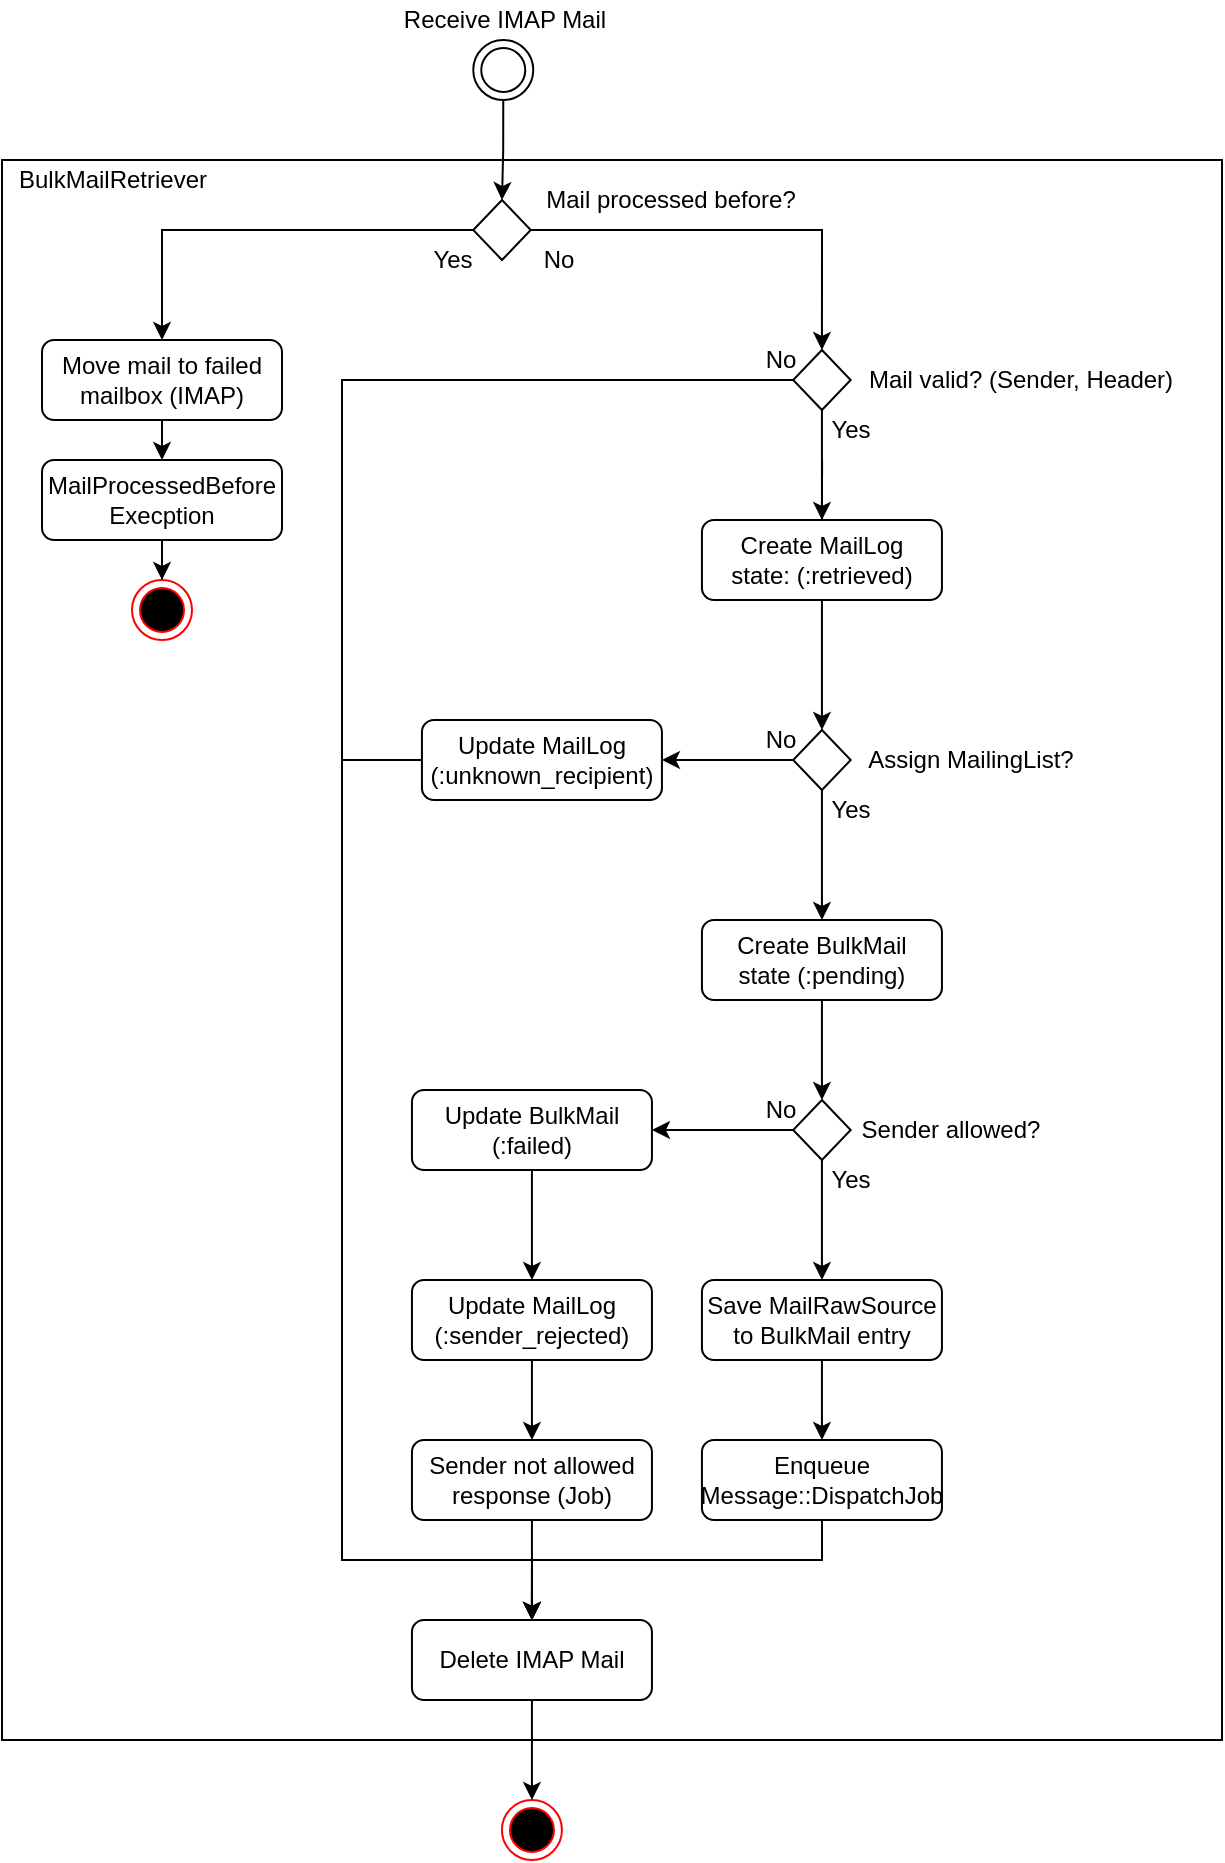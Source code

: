 <mxfile version="15.8.6" type="device"><diagram id="C5RBs43oDa-KdzZeNtuy" name="Page-1"><mxGraphModel dx="923" dy="1275" grid="1" gridSize="10" guides="1" tooltips="1" connect="1" arrows="1" fold="1" page="1" pageScale="1" pageWidth="827" pageHeight="1169" math="0" shadow="0"><root><mxCell id="WIyWlLk6GJQsqaUBKTNV-0"/><mxCell id="WIyWlLk6GJQsqaUBKTNV-1" parent="WIyWlLk6GJQsqaUBKTNV-0"/><mxCell id="dEIOVO7-n2dO_YuL5tAZ-57" value="" style="rounded=0;whiteSpace=wrap;html=1;" vertex="1" parent="WIyWlLk6GJQsqaUBKTNV-1"><mxGeometry x="120" y="110" width="610" height="790" as="geometry"/></mxCell><mxCell id="WIyWlLk6GJQsqaUBKTNV-6" value="" style="rhombus;whiteSpace=wrap;html=1;shadow=0;fontFamily=Helvetica;fontSize=12;align=center;strokeWidth=1;spacing=6;spacingTop=-4;" parent="WIyWlLk6GJQsqaUBKTNV-1" vertex="1"><mxGeometry x="355.63" y="130" width="28.75" height="30" as="geometry"/></mxCell><mxCell id="7kqk5AfiqWKKjKlD9xUX-3" style="edgeStyle=orthogonalEdgeStyle;rounded=0;orthogonalLoop=1;jettySize=auto;html=1;entryX=0.5;entryY=0;entryDx=0;entryDy=0;exitX=0;exitY=0.5;exitDx=0;exitDy=0;" parent="WIyWlLk6GJQsqaUBKTNV-1" source="WIyWlLk6GJQsqaUBKTNV-6" target="WIyWlLk6GJQsqaUBKTNV-11" edge="1"><mxGeometry relative="1" as="geometry"><Array as="points"><mxPoint x="200" y="145"/></Array></mxGeometry></mxCell><mxCell id="dEIOVO7-n2dO_YuL5tAZ-17" style="edgeStyle=orthogonalEdgeStyle;rounded=0;orthogonalLoop=1;jettySize=auto;html=1;entryX=0.5;entryY=0;entryDx=0;entryDy=0;" edge="1" parent="WIyWlLk6GJQsqaUBKTNV-1" source="WIyWlLk6GJQsqaUBKTNV-6" target="dEIOVO7-n2dO_YuL5tAZ-50"><mxGeometry relative="1" as="geometry"><mxPoint x="529.97" y="190" as="targetPoint"/></mxGeometry></mxCell><mxCell id="7kqk5AfiqWKKjKlD9xUX-1" style="edgeStyle=orthogonalEdgeStyle;rounded=0;orthogonalLoop=1;jettySize=auto;html=1;exitX=0.5;exitY=1;exitDx=0;exitDy=0;" parent="WIyWlLk6GJQsqaUBKTNV-1" source="dEIOVO7-n2dO_YuL5tAZ-51" target="WIyWlLk6GJQsqaUBKTNV-6" edge="1"><mxGeometry relative="1" as="geometry"><mxPoint x="370" y="90" as="sourcePoint"/></mxGeometry></mxCell><mxCell id="dEIOVO7-n2dO_YuL5tAZ-23" style="edgeStyle=orthogonalEdgeStyle;rounded=0;orthogonalLoop=1;jettySize=auto;html=1;entryX=0.5;entryY=0;entryDx=0;entryDy=0;exitX=0.5;exitY=1;exitDx=0;exitDy=0;" edge="1" parent="WIyWlLk6GJQsqaUBKTNV-1" source="dEIOVO7-n2dO_YuL5tAZ-54" target="7kqk5AfiqWKKjKlD9xUX-6"><mxGeometry relative="1" as="geometry"><mxPoint x="529.97" y="440" as="sourcePoint"/></mxGeometry></mxCell><mxCell id="7kqk5AfiqWKKjKlD9xUX-37" style="edgeStyle=orthogonalEdgeStyle;rounded=0;orthogonalLoop=1;jettySize=auto;html=1;startArrow=none;" parent="WIyWlLk6GJQsqaUBKTNV-1" source="WIyWlLk6GJQsqaUBKTNV-12" target="7kqk5AfiqWKKjKlD9xUX-36" edge="1"><mxGeometry relative="1" as="geometry"/></mxCell><mxCell id="WIyWlLk6GJQsqaUBKTNV-11" value="Move mail to failed mailbox (IMAP)" style="rounded=1;whiteSpace=wrap;html=1;fontSize=12;glass=0;strokeWidth=1;shadow=0;" parent="WIyWlLk6GJQsqaUBKTNV-1" vertex="1"><mxGeometry x="140" y="200" width="120" height="40" as="geometry"/></mxCell><mxCell id="7kqk5AfiqWKKjKlD9xUX-9" style="edgeStyle=orthogonalEdgeStyle;rounded=0;orthogonalLoop=1;jettySize=auto;html=1;exitX=0.5;exitY=1;exitDx=0;exitDy=0;entryX=0.5;entryY=0;entryDx=0;entryDy=0;" parent="WIyWlLk6GJQsqaUBKTNV-1" source="WIyWlLk6GJQsqaUBKTNV-11" target="WIyWlLk6GJQsqaUBKTNV-12" edge="1"><mxGeometry relative="1" as="geometry"><mxPoint x="610" y="280" as="targetPoint"/></mxGeometry></mxCell><mxCell id="7kqk5AfiqWKKjKlD9xUX-4" value="Yes" style="text;html=1;align=center;verticalAlign=middle;resizable=0;points=[];autosize=1;strokeColor=none;fillColor=none;" parent="WIyWlLk6GJQsqaUBKTNV-1" vertex="1"><mxGeometry x="524.38" y="235" width="40" height="20" as="geometry"/></mxCell><mxCell id="7kqk5AfiqWKKjKlD9xUX-24" style="edgeStyle=orthogonalEdgeStyle;rounded=0;orthogonalLoop=1;jettySize=auto;html=1;entryX=0.5;entryY=0;entryDx=0;entryDy=0;" parent="WIyWlLk6GJQsqaUBKTNV-1" source="7kqk5AfiqWKKjKlD9xUX-5" target="7kqk5AfiqWKKjKlD9xUX-23" edge="1"><mxGeometry relative="1" as="geometry"/></mxCell><mxCell id="7kqk5AfiqWKKjKlD9xUX-5" value="Save MailRawSource to BulkMail entry" style="rounded=1;whiteSpace=wrap;html=1;fontSize=12;glass=0;strokeWidth=1;shadow=0;" parent="WIyWlLk6GJQsqaUBKTNV-1" vertex="1"><mxGeometry x="469.97" y="670" width="120" height="40" as="geometry"/></mxCell><mxCell id="dEIOVO7-n2dO_YuL5tAZ-24" style="edgeStyle=orthogonalEdgeStyle;rounded=0;orthogonalLoop=1;jettySize=auto;html=1;entryX=0.5;entryY=0;entryDx=0;entryDy=0;" edge="1" parent="WIyWlLk6GJQsqaUBKTNV-1" source="7kqk5AfiqWKKjKlD9xUX-6" target="dEIOVO7-n2dO_YuL5tAZ-55"><mxGeometry relative="1" as="geometry"><mxPoint x="530.034" y="565.055" as="targetPoint"/></mxGeometry></mxCell><mxCell id="7kqk5AfiqWKKjKlD9xUX-6" value="Create BulkMail&lt;br&gt;state (:pending)" style="rounded=1;whiteSpace=wrap;html=1;fontSize=12;glass=0;strokeWidth=1;shadow=0;" parent="WIyWlLk6GJQsqaUBKTNV-1" vertex="1"><mxGeometry x="469.97" y="490" width="120" height="40" as="geometry"/></mxCell><mxCell id="7kqk5AfiqWKKjKlD9xUX-10" value="No" style="text;html=1;align=center;verticalAlign=middle;resizable=0;points=[];autosize=1;strokeColor=none;fillColor=none;" parent="WIyWlLk6GJQsqaUBKTNV-1" vertex="1"><mxGeometry x="494.38" y="390" width="30" height="20" as="geometry"/></mxCell><mxCell id="7kqk5AfiqWKKjKlD9xUX-13" value="No" style="text;html=1;align=center;verticalAlign=middle;resizable=0;points=[];autosize=1;strokeColor=none;fillColor=none;" parent="WIyWlLk6GJQsqaUBKTNV-1" vertex="1"><mxGeometry x="494.38" y="200" width="30" height="20" as="geometry"/></mxCell><mxCell id="dEIOVO7-n2dO_YuL5tAZ-21" style="edgeStyle=orthogonalEdgeStyle;rounded=0;orthogonalLoop=1;jettySize=auto;html=1;entryX=0.5;entryY=0;entryDx=0;entryDy=0;" edge="1" parent="WIyWlLk6GJQsqaUBKTNV-1" source="7kqk5AfiqWKKjKlD9xUX-14" target="dEIOVO7-n2dO_YuL5tAZ-54"><mxGeometry relative="1" as="geometry"><mxPoint x="529.97" y="380.0" as="targetPoint"/></mxGeometry></mxCell><mxCell id="7kqk5AfiqWKKjKlD9xUX-14" value="Create MailLog&lt;br&gt;state: (:retrieved)" style="rounded=1;whiteSpace=wrap;html=1;fontSize=12;glass=0;strokeWidth=1;shadow=0;" parent="WIyWlLk6GJQsqaUBKTNV-1" vertex="1"><mxGeometry x="469.97" y="290" width="120" height="40" as="geometry"/></mxCell><mxCell id="7kqk5AfiqWKKjKlD9xUX-17" value="Yes" style="text;html=1;align=center;verticalAlign=middle;resizable=0;points=[];autosize=1;strokeColor=none;fillColor=none;" parent="WIyWlLk6GJQsqaUBKTNV-1" vertex="1"><mxGeometry x="524.38" y="425" width="40" height="20" as="geometry"/></mxCell><mxCell id="dEIOVO7-n2dO_YuL5tAZ-22" style="edgeStyle=orthogonalEdgeStyle;rounded=0;orthogonalLoop=1;jettySize=auto;html=1;exitX=0;exitY=0.5;exitDx=0;exitDy=0;entryX=1;entryY=0.5;entryDx=0;entryDy=0;" edge="1" parent="WIyWlLk6GJQsqaUBKTNV-1" source="dEIOVO7-n2dO_YuL5tAZ-54" target="7kqk5AfiqWKKjKlD9xUX-35"><mxGeometry relative="1" as="geometry"><mxPoint x="494.97" y="410" as="sourcePoint"/></mxGeometry></mxCell><mxCell id="dEIOVO7-n2dO_YuL5tAZ-26" style="edgeStyle=orthogonalEdgeStyle;rounded=0;orthogonalLoop=1;jettySize=auto;html=1;exitX=0;exitY=0.5;exitDx=0;exitDy=0;" edge="1" parent="WIyWlLk6GJQsqaUBKTNV-1" source="dEIOVO7-n2dO_YuL5tAZ-55" target="7kqk5AfiqWKKjKlD9xUX-28"><mxGeometry relative="1" as="geometry"><mxPoint x="494.97" y="595" as="sourcePoint"/></mxGeometry></mxCell><mxCell id="dEIOVO7-n2dO_YuL5tAZ-27" style="edgeStyle=orthogonalEdgeStyle;rounded=0;orthogonalLoop=1;jettySize=auto;html=1;entryX=0.5;entryY=0;entryDx=0;entryDy=0;exitX=0.5;exitY=1;exitDx=0;exitDy=0;" edge="1" parent="WIyWlLk6GJQsqaUBKTNV-1" source="dEIOVO7-n2dO_YuL5tAZ-55" target="7kqk5AfiqWKKjKlD9xUX-5"><mxGeometry relative="1" as="geometry"><mxPoint x="529.97" y="625.0" as="sourcePoint"/></mxGeometry></mxCell><mxCell id="dEIOVO7-n2dO_YuL5tAZ-15" style="edgeStyle=orthogonalEdgeStyle;rounded=0;orthogonalLoop=1;jettySize=auto;html=1;entryX=0.5;entryY=0;entryDx=0;entryDy=0;" edge="1" parent="WIyWlLk6GJQsqaUBKTNV-1" source="7kqk5AfiqWKKjKlD9xUX-23" target="7kqk5AfiqWKKjKlD9xUX-38"><mxGeometry relative="1" as="geometry"><mxPoint x="529.97" y="830" as="targetPoint"/><Array as="points"><mxPoint x="530" y="810"/><mxPoint x="385" y="810"/></Array></mxGeometry></mxCell><mxCell id="7kqk5AfiqWKKjKlD9xUX-23" value="Enqueue Message::DispatchJob" style="rounded=1;whiteSpace=wrap;html=1;fontSize=12;glass=0;strokeWidth=1;shadow=0;" parent="WIyWlLk6GJQsqaUBKTNV-1" vertex="1"><mxGeometry x="469.97" y="750" width="120" height="40" as="geometry"/></mxCell><mxCell id="7kqk5AfiqWKKjKlD9xUX-25" value="" style="ellipse;html=1;shape=endState;fillColor=#000000;strokeColor=#ff0000;" parent="WIyWlLk6GJQsqaUBKTNV-1" vertex="1"><mxGeometry x="369.97" y="930" width="30" height="30" as="geometry"/></mxCell><mxCell id="7kqk5AfiqWKKjKlD9xUX-31" style="edgeStyle=orthogonalEdgeStyle;rounded=0;orthogonalLoop=1;jettySize=auto;html=1;entryX=0.5;entryY=0;entryDx=0;entryDy=0;" parent="WIyWlLk6GJQsqaUBKTNV-1" source="7kqk5AfiqWKKjKlD9xUX-28" target="dEIOVO7-n2dO_YuL5tAZ-45" edge="1"><mxGeometry relative="1" as="geometry"/></mxCell><mxCell id="7kqk5AfiqWKKjKlD9xUX-28" value="Update BulkMail (:failed)" style="rounded=1;whiteSpace=wrap;html=1;fontSize=12;glass=0;strokeWidth=1;shadow=0;" parent="WIyWlLk6GJQsqaUBKTNV-1" vertex="1"><mxGeometry x="324.97" y="575" width="120" height="40" as="geometry"/></mxCell><mxCell id="7kqk5AfiqWKKjKlD9xUX-30" value="Sender not allowed response (Job)" style="rounded=1;whiteSpace=wrap;html=1;fontSize=12;glass=0;strokeWidth=1;shadow=0;" parent="WIyWlLk6GJQsqaUBKTNV-1" vertex="1"><mxGeometry x="324.97" y="750" width="120" height="40" as="geometry"/></mxCell><mxCell id="7kqk5AfiqWKKjKlD9xUX-40" style="edgeStyle=orthogonalEdgeStyle;rounded=0;orthogonalLoop=1;jettySize=auto;html=1;entryX=0.5;entryY=0;entryDx=0;entryDy=0;exitX=0.5;exitY=1;exitDx=0;exitDy=0;" parent="WIyWlLk6GJQsqaUBKTNV-1" source="7kqk5AfiqWKKjKlD9xUX-30" target="7kqk5AfiqWKKjKlD9xUX-38" edge="1"><mxGeometry relative="1" as="geometry"><mxPoint x="384.97" y="870" as="sourcePoint"/></mxGeometry></mxCell><mxCell id="dEIOVO7-n2dO_YuL5tAZ-25" style="edgeStyle=orthogonalEdgeStyle;rounded=0;orthogonalLoop=1;jettySize=auto;html=1;entryX=0.5;entryY=0;entryDx=0;entryDy=0;" edge="1" parent="WIyWlLk6GJQsqaUBKTNV-1" source="7kqk5AfiqWKKjKlD9xUX-35" target="7kqk5AfiqWKKjKlD9xUX-38"><mxGeometry relative="1" as="geometry"><mxPoint x="290" y="560" as="targetPoint"/><Array as="points"><mxPoint x="290" y="410"/><mxPoint x="290" y="810"/><mxPoint x="385" y="810"/></Array></mxGeometry></mxCell><mxCell id="7kqk5AfiqWKKjKlD9xUX-35" value="Update MailLog&lt;br&gt;(:unknown_recipient)" style="rounded=1;whiteSpace=wrap;html=1;fontSize=12;glass=0;strokeWidth=1;shadow=0;" parent="WIyWlLk6GJQsqaUBKTNV-1" vertex="1"><mxGeometry x="329.97" y="390" width="120" height="40" as="geometry"/></mxCell><mxCell id="7kqk5AfiqWKKjKlD9xUX-36" value="" style="ellipse;html=1;shape=endState;fillColor=#000000;strokeColor=#ff0000;" parent="WIyWlLk6GJQsqaUBKTNV-1" vertex="1"><mxGeometry x="185" y="320" width="30" height="30" as="geometry"/></mxCell><mxCell id="7kqk5AfiqWKKjKlD9xUX-39" style="edgeStyle=orthogonalEdgeStyle;rounded=0;orthogonalLoop=1;jettySize=auto;html=1;entryX=0.5;entryY=0;entryDx=0;entryDy=0;" parent="WIyWlLk6GJQsqaUBKTNV-1" source="7kqk5AfiqWKKjKlD9xUX-38" target="7kqk5AfiqWKKjKlD9xUX-25" edge="1"><mxGeometry relative="1" as="geometry"/></mxCell><mxCell id="7kqk5AfiqWKKjKlD9xUX-38" value="Delete IMAP Mail" style="rounded=1;whiteSpace=wrap;html=1;fontSize=12;glass=0;strokeWidth=1;shadow=0;" parent="WIyWlLk6GJQsqaUBKTNV-1" vertex="1"><mxGeometry x="324.97" y="840" width="120" height="40" as="geometry"/></mxCell><mxCell id="WIyWlLk6GJQsqaUBKTNV-12" value="MailProcessedBefore&lt;br&gt;Execption" style="rounded=1;whiteSpace=wrap;html=1;fontSize=12;glass=0;strokeWidth=1;shadow=0;" parent="WIyWlLk6GJQsqaUBKTNV-1" vertex="1"><mxGeometry x="140" y="260" width="120" height="40" as="geometry"/></mxCell><mxCell id="dEIOVO7-n2dO_YuL5tAZ-18" style="edgeStyle=orthogonalEdgeStyle;rounded=0;orthogonalLoop=1;jettySize=auto;html=1;entryX=0.5;entryY=0;entryDx=0;entryDy=0;exitX=0;exitY=0.5;exitDx=0;exitDy=0;" edge="1" parent="WIyWlLk6GJQsqaUBKTNV-1" source="dEIOVO7-n2dO_YuL5tAZ-50" target="7kqk5AfiqWKKjKlD9xUX-38"><mxGeometry relative="1" as="geometry"><mxPoint x="494.97" y="220" as="sourcePoint"/><mxPoint x="290" y="560" as="targetPoint"/><Array as="points"><mxPoint x="290" y="220"/><mxPoint x="290" y="810"/><mxPoint x="385" y="810"/></Array></mxGeometry></mxCell><mxCell id="dEIOVO7-n2dO_YuL5tAZ-20" style="edgeStyle=orthogonalEdgeStyle;rounded=0;orthogonalLoop=1;jettySize=auto;html=1;entryX=0.5;entryY=0;entryDx=0;entryDy=0;" edge="1" parent="WIyWlLk6GJQsqaUBKTNV-1" target="7kqk5AfiqWKKjKlD9xUX-14"><mxGeometry relative="1" as="geometry"><mxPoint x="530.034" y="259.948" as="sourcePoint"/></mxGeometry></mxCell><mxCell id="dEIOVO7-n2dO_YuL5tAZ-9" value="No" style="text;html=1;align=center;verticalAlign=middle;resizable=0;points=[];autosize=1;strokeColor=none;fillColor=none;" vertex="1" parent="WIyWlLk6GJQsqaUBKTNV-1"><mxGeometry x="494.38" y="575" width="30" height="20" as="geometry"/></mxCell><mxCell id="dEIOVO7-n2dO_YuL5tAZ-10" value="Yes" style="text;html=1;align=center;verticalAlign=middle;resizable=0;points=[];autosize=1;strokeColor=none;fillColor=none;" vertex="1" parent="WIyWlLk6GJQsqaUBKTNV-1"><mxGeometry x="524.38" y="610" width="40" height="20" as="geometry"/></mxCell><mxCell id="dEIOVO7-n2dO_YuL5tAZ-28" value="&lt;span&gt;Mail processed before?&lt;/span&gt;" style="text;html=1;align=center;verticalAlign=middle;resizable=0;points=[];autosize=1;strokeColor=none;fillColor=none;" vertex="1" parent="WIyWlLk6GJQsqaUBKTNV-1"><mxGeometry x="384.38" y="120" width="140" height="20" as="geometry"/></mxCell><mxCell id="dEIOVO7-n2dO_YuL5tAZ-34" value="" style="edgeStyle=none;rounded=0;orthogonalLoop=1;jettySize=auto;html=1;endArrow=none;endFill=0;" edge="1" parent="WIyWlLk6GJQsqaUBKTNV-1" source="dEIOVO7-n2dO_YuL5tAZ-50" target="7kqk5AfiqWKKjKlD9xUX-14"><mxGeometry relative="1" as="geometry"><mxPoint x="529.97" y="250" as="sourcePoint"/></mxGeometry></mxCell><mxCell id="dEIOVO7-n2dO_YuL5tAZ-33" value="&lt;span&gt;Mail valid? (Sender, Header)&lt;/span&gt;" style="text;html=1;align=center;verticalAlign=middle;resizable=0;points=[];autosize=1;strokeColor=none;fillColor=none;" vertex="1" parent="WIyWlLk6GJQsqaUBKTNV-1"><mxGeometry x="544.34" y="210" width="170" height="20" as="geometry"/></mxCell><mxCell id="dEIOVO7-n2dO_YuL5tAZ-38" value="&lt;span&gt;Sender allowed?&lt;/span&gt;" style="text;html=1;align=center;verticalAlign=middle;resizable=0;points=[];autosize=1;strokeColor=none;fillColor=none;" vertex="1" parent="WIyWlLk6GJQsqaUBKTNV-1"><mxGeometry x="544.35" y="585" width="100" height="20" as="geometry"/></mxCell><mxCell id="dEIOVO7-n2dO_YuL5tAZ-41" value="&lt;span&gt;Assign MailingList?&lt;/span&gt;" style="text;html=1;align=center;verticalAlign=middle;resizable=0;points=[];autosize=1;strokeColor=none;fillColor=none;" vertex="1" parent="WIyWlLk6GJQsqaUBKTNV-1"><mxGeometry x="544.35" y="400" width="120" height="20" as="geometry"/></mxCell><mxCell id="dEIOVO7-n2dO_YuL5tAZ-46" value="" style="edgeStyle=none;rounded=0;orthogonalLoop=1;jettySize=auto;html=1;endArrow=classic;endFill=1;" edge="1" parent="WIyWlLk6GJQsqaUBKTNV-1" source="dEIOVO7-n2dO_YuL5tAZ-45" target="7kqk5AfiqWKKjKlD9xUX-30"><mxGeometry relative="1" as="geometry"/></mxCell><mxCell id="dEIOVO7-n2dO_YuL5tAZ-45" value="Update MailLog (:sender_rejected)" style="rounded=1;whiteSpace=wrap;html=1;fontSize=12;glass=0;strokeWidth=1;shadow=0;" vertex="1" parent="WIyWlLk6GJQsqaUBKTNV-1"><mxGeometry x="324.97" y="670" width="120" height="40" as="geometry"/></mxCell><mxCell id="dEIOVO7-n2dO_YuL5tAZ-47" value="No" style="text;html=1;align=center;verticalAlign=middle;resizable=0;points=[];autosize=1;strokeColor=none;fillColor=none;" vertex="1" parent="WIyWlLk6GJQsqaUBKTNV-1"><mxGeometry x="383" y="150" width="30" height="20" as="geometry"/></mxCell><mxCell id="dEIOVO7-n2dO_YuL5tAZ-48" value="Yes" style="text;html=1;align=center;verticalAlign=middle;resizable=0;points=[];autosize=1;strokeColor=none;fillColor=none;" vertex="1" parent="WIyWlLk6GJQsqaUBKTNV-1"><mxGeometry x="324.97" y="150" width="40" height="20" as="geometry"/></mxCell><mxCell id="dEIOVO7-n2dO_YuL5tAZ-50" value="" style="rhombus;whiteSpace=wrap;html=1;shadow=0;fontFamily=Helvetica;fontSize=12;align=center;strokeWidth=1;spacing=6;spacingTop=-4;" vertex="1" parent="WIyWlLk6GJQsqaUBKTNV-1"><mxGeometry x="515.59" y="205" width="28.75" height="30" as="geometry"/></mxCell><mxCell id="dEIOVO7-n2dO_YuL5tAZ-51" value="" style="ellipse;shape=doubleEllipse;html=1;dashed=0;whitespace=wrap;aspect=fixed;" vertex="1" parent="WIyWlLk6GJQsqaUBKTNV-1"><mxGeometry x="355.63" y="50" width="30" height="30" as="geometry"/></mxCell><mxCell id="dEIOVO7-n2dO_YuL5tAZ-52" value="&lt;span&gt;Receive IMAP Mail&lt;/span&gt;" style="text;html=1;align=center;verticalAlign=middle;resizable=0;points=[];autosize=1;strokeColor=none;fillColor=none;" vertex="1" parent="WIyWlLk6GJQsqaUBKTNV-1"><mxGeometry x="310.63" y="30" width="120" height="20" as="geometry"/></mxCell><mxCell id="dEIOVO7-n2dO_YuL5tAZ-54" value="" style="rhombus;whiteSpace=wrap;html=1;shadow=0;fontFamily=Helvetica;fontSize=12;align=center;strokeWidth=1;spacing=6;spacingTop=-4;" vertex="1" parent="WIyWlLk6GJQsqaUBKTNV-1"><mxGeometry x="515.6" y="395" width="28.75" height="30" as="geometry"/></mxCell><mxCell id="dEIOVO7-n2dO_YuL5tAZ-55" value="" style="rhombus;whiteSpace=wrap;html=1;shadow=0;fontFamily=Helvetica;fontSize=12;align=center;strokeWidth=1;spacing=6;spacingTop=-4;" vertex="1" parent="WIyWlLk6GJQsqaUBKTNV-1"><mxGeometry x="515.59" y="580" width="28.75" height="30" as="geometry"/></mxCell><mxCell id="dEIOVO7-n2dO_YuL5tAZ-58" value="BulkMailRetriever" style="text;html=1;align=center;verticalAlign=middle;resizable=0;points=[];autosize=1;strokeColor=none;fillColor=none;" vertex="1" parent="WIyWlLk6GJQsqaUBKTNV-1"><mxGeometry x="120" y="110" width="110" height="20" as="geometry"/></mxCell></root></mxGraphModel></diagram></mxfile>